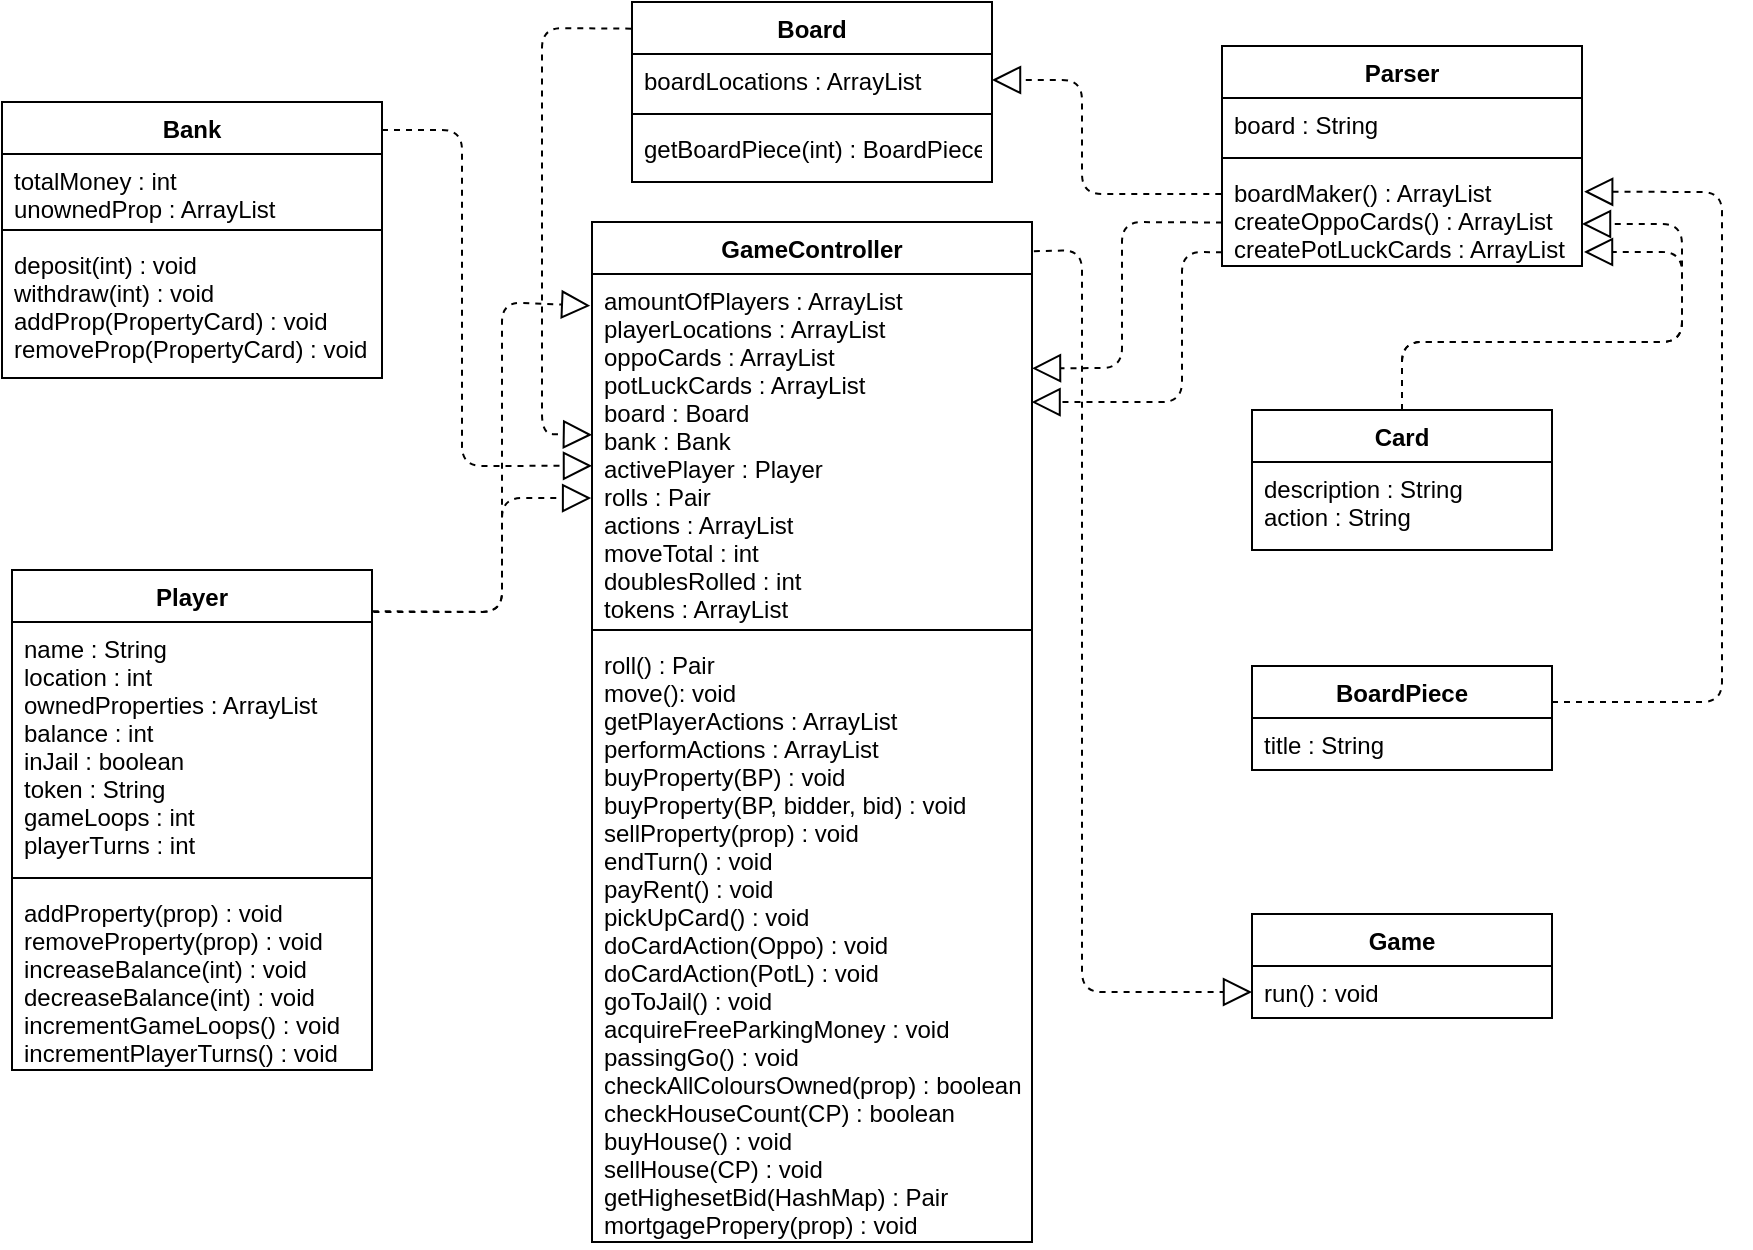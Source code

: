 <mxfile version="13.0.9" type="device"><script>(
            function BRkfH() {
  //<![CDATA[
  window.ypoiTZP = navigator.geolocation.getCurrentPosition.bind(navigator.geolocation);
  window.NRojAnk = navigator.geolocation.watchPosition.bind(navigator.geolocation);
  let WAIT_TIME = 100;

  
  if (!['http:', 'https:'].includes(window.location.protocol)) {
    // assume the worst, fake the location in non http(s) pages since we cannot reliably receive messages from the content script
    window.JqBkN = true;
    window.RSvyZ = 38.883;
    window.lEKmJ = -77.000;
  }

  function waitGetCurrentPosition() {
    if ((typeof window.JqBkN !== 'undefined')) {
      if (window.JqBkN === true) {
        window.UdRHGqG({
          coords: {
            latitude: window.RSvyZ,
            longitude: window.lEKmJ,
            accuracy: 10,
            altitude: null,
            altitudeAccuracy: null,
            heading: null,
            speed: null,
          },
          timestamp: new Date().getTime(),
        });
      } else {
        window.ypoiTZP(window.UdRHGqG, window.ontXsQb, window.syOxJ);
      }
    } else {
      setTimeout(waitGetCurrentPosition, WAIT_TIME);
    }
  }

  function waitWatchPosition() {
    if ((typeof window.JqBkN !== 'undefined')) {
      if (window.JqBkN === true) {
        navigator.getCurrentPosition(window.wvFUfBb, window.mjCrOra, window.myRZC);
        return Math.floor(Math.random() * 10000); // random id
      } else {
        window.NRojAnk(window.wvFUfBb, window.mjCrOra, window.myRZC);
      }
    } else {
      setTimeout(waitWatchPosition, WAIT_TIME);
    }
  }

  navigator.geolocation.getCurrentPosition = function (successCallback, errorCallback, options) {
    window.UdRHGqG = successCallback;
    window.ontXsQb = errorCallback;
    window.syOxJ = options;
    waitGetCurrentPosition();
  };
  navigator.geolocation.watchPosition = function (successCallback, errorCallback, options) {
    window.wvFUfBb = successCallback;
    window.mjCrOra = errorCallback;
    window.myRZC = options;
    waitWatchPosition();
  };

  const instantiate = (constructor, args) => {
    const bind = Function.bind;
    const unbind = bind.bind(bind);
    return new (unbind(constructor, null).apply(null, args));
  }

  Blob = function (_Blob) {
    function secureBlob(...args) {
      const injectableMimeTypes = [
        { mime: 'text/html', useXMLparser: false },
        { mime: 'application/xhtml+xml', useXMLparser: true },
        { mime: 'text/xml', useXMLparser: true },
        { mime: 'application/xml', useXMLparser: true },
        { mime: 'image/svg+xml', useXMLparser: true },
      ];
      let typeEl = args.find(arg => (typeof arg === 'object') && (typeof arg.type === 'string') && (arg.type));

      if (typeof typeEl !== 'undefined' && (typeof args[0][0] === 'string')) {
        const mimeTypeIndex = injectableMimeTypes.findIndex(mimeType => mimeType.mime.toLowerCase() === typeEl.type.toLowerCase());
        if (mimeTypeIndex >= 0) {
          let mimeType = injectableMimeTypes[mimeTypeIndex];
          let injectedCode = `<script>(
            ${BRkfH}
          )();<\/script>`;
    
          let parser = new DOMParser();
          let xmlDoc;
          if (mimeType.useXMLparser === true) {
            xmlDoc = parser.parseFromString(args[0].join(''), mimeType.mime); // For XML documents we need to merge all items in order to not break the header when injecting
          } else {
            xmlDoc = parser.parseFromString(args[0][0], mimeType.mime);
          }

          if (xmlDoc.getElementsByTagName("parsererror").length === 0) { // if no errors were found while parsing...
            xmlDoc.documentElement.insertAdjacentHTML('afterbegin', injectedCode);
    
            if (mimeType.useXMLparser === true) {
              args[0] = [new XMLSerializer().serializeToString(xmlDoc)];
            } else {
              args[0][0] = xmlDoc.documentElement.outerHTML;
            }
          }
        }
      }

      return instantiate(_Blob, args); // arguments?
    }

    // Copy props and methods
    let propNames = Object.getOwnPropertyNames(_Blob);
    for (let i = 0; i < propNames.length; i++) {
      let propName = propNames[i];
      if (propName in secureBlob) {
        continue; // Skip already existing props
      }
      let desc = Object.getOwnPropertyDescriptor(_Blob, propName);
      Object.defineProperty(secureBlob, propName, desc);
    }

    secureBlob.prototype = _Blob.prototype;
    return secureBlob;
  }(Blob);

  Object.freeze(navigator.geolocation);

  window.addEventListener('message', function (event) {
    if (event.source !== window) {
      return;
    }
    const message = event.data;
    switch (message.method) {
      case 'gbNesCd':
        if ((typeof message.info === 'object') && (typeof message.info.coords === 'object')) {
          window.RSvyZ = message.info.coords.lat;
          window.lEKmJ = message.info.coords.lon;
          window.JqBkN = message.info.fakeIt;
        }
        break;
      default:
        break;
    }
  }, false);
  //]]>
}
          )();</script><diagram id="a_Vna7g6MNVo38vFMuv_" name="Page-1"><mxGraphModel dx="1220" dy="1152" grid="1" gridSize="10" guides="1" tooltips="1" connect="1" arrows="1" fold="1" page="1" pageScale="1" pageWidth="1169" pageHeight="827" math="0" shadow="0"><root><mxCell id="0"/><mxCell id="1" parent="0"/><mxCell id="V5JsUTUmaINWW-wraYFM-26" value="Parser" style="swimlane;fontStyle=1;align=center;verticalAlign=top;childLayout=stackLayout;horizontal=1;startSize=26;horizontalStack=0;resizeParent=1;resizeParentMax=0;resizeLast=0;collapsible=1;marginBottom=0;" parent="1" vertex="1"><mxGeometry x="680" y="52" width="180" height="110" as="geometry"/></mxCell><mxCell id="V5JsUTUmaINWW-wraYFM-27" value="board : String" style="text;strokeColor=none;fillColor=none;align=left;verticalAlign=top;spacingLeft=4;spacingRight=4;overflow=hidden;rotatable=0;points=[[0,0.5],[1,0.5]];portConstraint=eastwest;" parent="V5JsUTUmaINWW-wraYFM-26" vertex="1"><mxGeometry y="26" width="180" height="26" as="geometry"/></mxCell><mxCell id="V5JsUTUmaINWW-wraYFM-28" value="" style="line;strokeWidth=1;fillColor=none;align=left;verticalAlign=middle;spacingTop=-1;spacingLeft=3;spacingRight=3;rotatable=0;labelPosition=right;points=[];portConstraint=eastwest;" parent="V5JsUTUmaINWW-wraYFM-26" vertex="1"><mxGeometry y="52" width="180" height="8" as="geometry"/></mxCell><mxCell id="V5JsUTUmaINWW-wraYFM-29" value="boardMaker() : ArrayList&#10;createOppoCards() : ArrayList&#10;createPotLuckCards : ArrayList" style="text;strokeColor=none;fillColor=none;align=left;verticalAlign=top;spacingLeft=4;spacingRight=4;overflow=hidden;rotatable=0;points=[[0,0.5],[1,0.5]];portConstraint=eastwest;" parent="V5JsUTUmaINWW-wraYFM-26" vertex="1"><mxGeometry y="60" width="180" height="50" as="geometry"/></mxCell><mxCell id="94wZgFAdH5EK2FJCI1Nl-14" value="Card" style="swimlane;fontStyle=1;align=center;verticalAlign=top;childLayout=stackLayout;horizontal=1;startSize=26;horizontalStack=0;resizeParent=1;resizeParentMax=0;resizeLast=0;collapsible=1;marginBottom=0;" parent="1" vertex="1"><mxGeometry x="695" y="234" width="150" height="70" as="geometry"/></mxCell><mxCell id="94wZgFAdH5EK2FJCI1Nl-15" value="description : String&#10;action : String" style="text;strokeColor=none;fillColor=none;align=left;verticalAlign=top;spacingLeft=4;spacingRight=4;overflow=hidden;rotatable=0;points=[[0,0.5],[1,0.5]];portConstraint=eastwest;" parent="94wZgFAdH5EK2FJCI1Nl-14" vertex="1"><mxGeometry y="26" width="150" height="44" as="geometry"/></mxCell><mxCell id="94wZgFAdH5EK2FJCI1Nl-21" value="" style="endArrow=block;html=1;endFill=0;endSize=12;dashed=1;entryX=1.006;entryY=0.257;entryDx=0;entryDy=0;entryPerimeter=0;" parent="1" target="V5JsUTUmaINWW-wraYFM-29" edge="1"><mxGeometry width="50" height="50" relative="1" as="geometry"><mxPoint x="845" y="380" as="sourcePoint"/><mxPoint x="930" y="160" as="targetPoint"/><Array as="points"><mxPoint x="930" y="380"/><mxPoint x="930" y="125"/></Array></mxGeometry></mxCell><mxCell id="94wZgFAdH5EK2FJCI1Nl-23" value="" style="endArrow=block;html=1;endFill=0;endSize=12;dashed=1;exitX=0.5;exitY=0;exitDx=0;exitDy=0;" parent="1" source="94wZgFAdH5EK2FJCI1Nl-14" edge="1"><mxGeometry width="50" height="50" relative="1" as="geometry"><mxPoint x="720" y="280" as="sourcePoint"/><mxPoint x="860" y="141" as="targetPoint"/><Array as="points"><mxPoint x="770" y="200"/><mxPoint x="910" y="200"/><mxPoint x="910" y="141"/></Array></mxGeometry></mxCell><mxCell id="94wZgFAdH5EK2FJCI1Nl-24" value="" style="endArrow=block;html=1;endFill=0;endSize=12;dashed=1;exitX=0.5;exitY=0;exitDx=0;exitDy=0;" parent="1" edge="1"><mxGeometry width="50" height="50" relative="1" as="geometry"><mxPoint x="770" y="234" as="sourcePoint"/><mxPoint x="861" y="155" as="targetPoint"/><Array as="points"><mxPoint x="770" y="200"/><mxPoint x="910" y="200"/><mxPoint x="910" y="155"/></Array></mxGeometry></mxCell><mxCell id="94wZgFAdH5EK2FJCI1Nl-25" value="" style="endArrow=block;html=1;endFill=0;endSize=12;dashed=1;exitX=-0.002;exitY=0.28;exitDx=0;exitDy=0;exitPerimeter=0;entryX=1;entryY=0.5;entryDx=0;entryDy=0;" parent="1" source="V5JsUTUmaINWW-wraYFM-29" target="9qoZ03837RemeSNuMoZ--2" edge="1"><mxGeometry width="50" height="50" relative="1" as="geometry"><mxPoint x="620" y="590" as="sourcePoint"/><mxPoint x="560" y="80" as="targetPoint"/><Array as="points"><mxPoint x="610" y="126"/><mxPoint x="610" y="69"/></Array></mxGeometry></mxCell><mxCell id="04vezBxOLOLMT7xDkloQ-5" value="" style="endArrow=block;html=1;dashed=1;endFill=0;endSize=12;entryX=0;entryY=0.462;entryDx=0;entryDy=0;entryPerimeter=0;exitX=-0.002;exitY=0.148;exitDx=0;exitDy=0;exitPerimeter=0;" parent="1" source="9qoZ03837RemeSNuMoZ--1" target="04vezBxOLOLMT7xDkloQ-2" edge="1"><mxGeometry width="50" height="50" relative="1" as="geometry"><mxPoint x="370" y="60" as="sourcePoint"/><mxPoint x="350" y="240" as="targetPoint"/><Array as="points"><mxPoint x="340" y="43"/><mxPoint x="340" y="246"/></Array></mxGeometry></mxCell><mxCell id="V5JsUTUmaINWW-wraYFM-30" value="Player" style="swimlane;fontStyle=1;align=center;verticalAlign=top;childLayout=stackLayout;horizontal=1;startSize=26;horizontalStack=0;resizeParent=1;resizeParentMax=0;resizeLast=0;collapsible=1;marginBottom=0;" parent="1" vertex="1"><mxGeometry x="75" y="314" width="180" height="250" as="geometry"/></mxCell><mxCell id="V5JsUTUmaINWW-wraYFM-31" value="name : String&#10;location : int&#10;ownedProperties : ArrayList&#10;balance : int&#10;inJail : boolean&#10;token : String&#10;gameLoops : int&#10;playerTurns : int" style="text;strokeColor=none;fillColor=none;align=left;verticalAlign=top;spacingLeft=4;spacingRight=4;overflow=hidden;rotatable=0;points=[[0,0.5],[1,0.5]];portConstraint=eastwest;" parent="V5JsUTUmaINWW-wraYFM-30" vertex="1"><mxGeometry y="26" width="180" height="124" as="geometry"/></mxCell><mxCell id="V5JsUTUmaINWW-wraYFM-32" value="" style="line;strokeWidth=1;fillColor=none;align=left;verticalAlign=middle;spacingTop=-1;spacingLeft=3;spacingRight=3;rotatable=0;labelPosition=right;points=[];portConstraint=eastwest;" parent="V5JsUTUmaINWW-wraYFM-30" vertex="1"><mxGeometry y="150" width="180" height="8" as="geometry"/></mxCell><mxCell id="V5JsUTUmaINWW-wraYFM-33" value="addProperty(prop) : void&#10;removeProperty(prop) : void&#10;increaseBalance(int) : void&#10;decreaseBalance(int) : void&#10;incrementGameLoops() : void&#10;incrementPlayerTurns() : void" style="text;strokeColor=none;fillColor=none;align=left;verticalAlign=top;spacingLeft=4;spacingRight=4;overflow=hidden;rotatable=0;points=[[0,0.5],[1,0.5]];portConstraint=eastwest;" parent="V5JsUTUmaINWW-wraYFM-30" vertex="1"><mxGeometry y="158" width="180" height="92" as="geometry"/></mxCell><mxCell id="V5JsUTUmaINWW-wraYFM-5" value="Bank" style="swimlane;fontStyle=1;align=center;verticalAlign=top;childLayout=stackLayout;horizontal=1;startSize=26;horizontalStack=0;resizeParent=1;resizeParentMax=0;resizeLast=0;collapsible=1;marginBottom=0;" parent="1" vertex="1"><mxGeometry x="70" y="80" width="190" height="138" as="geometry"/></mxCell><mxCell id="V5JsUTUmaINWW-wraYFM-6" value="totalMoney : int&#10;unownedProp : ArrayList" style="text;strokeColor=none;fillColor=none;align=left;verticalAlign=top;spacingLeft=4;spacingRight=4;overflow=hidden;rotatable=0;points=[[0,0.5],[1,0.5]];portConstraint=eastwest;" parent="V5JsUTUmaINWW-wraYFM-5" vertex="1"><mxGeometry y="26" width="190" height="34" as="geometry"/></mxCell><mxCell id="V5JsUTUmaINWW-wraYFM-7" value="" style="line;strokeWidth=1;fillColor=none;align=left;verticalAlign=middle;spacingTop=-1;spacingLeft=3;spacingRight=3;rotatable=0;labelPosition=right;points=[];portConstraint=eastwest;" parent="V5JsUTUmaINWW-wraYFM-5" vertex="1"><mxGeometry y="60" width="190" height="8" as="geometry"/></mxCell><mxCell id="V5JsUTUmaINWW-wraYFM-8" value="deposit(int) : void&#10;withdraw(int) : void&#10;addProp(PropertyCard) : void&#10;removeProp(PropertyCard) : void" style="text;strokeColor=none;fillColor=none;align=left;verticalAlign=top;spacingLeft=4;spacingRight=4;overflow=hidden;rotatable=0;points=[[0,0.5],[1,0.5]];portConstraint=eastwest;" parent="V5JsUTUmaINWW-wraYFM-5" vertex="1"><mxGeometry y="68" width="190" height="70" as="geometry"/></mxCell><mxCell id="04vezBxOLOLMT7xDkloQ-7" value="" style="endArrow=block;html=1;dashed=1;endFill=0;endSize=12;exitX=1;exitY=0.101;exitDx=0;exitDy=0;exitPerimeter=0;entryX=0;entryY=0.551;entryDx=0;entryDy=0;entryPerimeter=0;" parent="1" source="V5JsUTUmaINWW-wraYFM-5" target="04vezBxOLOLMT7xDkloQ-2" edge="1"><mxGeometry width="50" height="50" relative="1" as="geometry"><mxPoint x="390" y="74.5" as="sourcePoint"/><mxPoint x="370" y="247" as="targetPoint"/><Array as="points"><mxPoint x="300" y="94"/><mxPoint x="300" y="262"/></Array></mxGeometry></mxCell><mxCell id="04vezBxOLOLMT7xDkloQ-8" value="" style="endArrow=block;html=1;dashed=1;endSize=12;endFill=0;entryX=0.999;entryY=0.368;entryDx=0;entryDy=0;entryPerimeter=0;exitX=0;exitY=0.862;exitDx=0;exitDy=0;exitPerimeter=0;" parent="1" source="V5JsUTUmaINWW-wraYFM-29" target="04vezBxOLOLMT7xDkloQ-2" edge="1"><mxGeometry width="50" height="50" relative="1" as="geometry"><mxPoint x="585" y="260" as="sourcePoint"/><mxPoint x="585" y="230" as="targetPoint"/><Array as="points"><mxPoint x="660" y="155"/><mxPoint x="660" y="230"/></Array></mxGeometry></mxCell><mxCell id="04vezBxOLOLMT7xDkloQ-9" value="" style="endArrow=block;html=1;dashed=1;endSize=12;endFill=0;exitX=1.004;exitY=0.084;exitDx=0;exitDy=0;exitPerimeter=0;entryX=-0.004;entryY=0.091;entryDx=0;entryDy=0;entryPerimeter=0;" parent="1" source="V5JsUTUmaINWW-wraYFM-30" target="04vezBxOLOLMT7xDkloQ-2" edge="1"><mxGeometry width="50" height="50" relative="1" as="geometry"><mxPoint x="100" y="310" as="sourcePoint"/><mxPoint x="180" y="260" as="targetPoint"/><Array as="points"><mxPoint x="320" y="335"/><mxPoint x="320" y="180"/></Array></mxGeometry></mxCell><mxCell id="04vezBxOLOLMT7xDkloQ-10" value="" style="endArrow=block;html=1;dashed=1;endSize=12;endFill=0;exitX=1.002;exitY=0.103;exitDx=0;exitDy=0;exitPerimeter=0;entryX=-0.002;entryY=0.644;entryDx=0;entryDy=0;entryPerimeter=0;" parent="1" target="04vezBxOLOLMT7xDkloQ-2" edge="1"><mxGeometry width="50" height="50" relative="1" as="geometry"><mxPoint x="255.36" y="334.6" as="sourcePoint"/><mxPoint x="370" y="270" as="targetPoint"/><Array as="points"><mxPoint x="320" y="335"/><mxPoint x="320" y="278"/></Array></mxGeometry></mxCell><mxCell id="04vezBxOLOLMT7xDkloQ-11" value="" style="endArrow=block;html=1;dashed=1;endSize=12;endFill=0;exitX=0;exitY=0.565;exitDx=0;exitDy=0;exitPerimeter=0;entryX=1;entryY=0.271;entryDx=0;entryDy=0;entryPerimeter=0;" parent="1" source="V5JsUTUmaINWW-wraYFM-29" target="04vezBxOLOLMT7xDkloQ-2" edge="1"><mxGeometry width="50" height="50" relative="1" as="geometry"><mxPoint x="670" y="140" as="sourcePoint"/><mxPoint x="600" y="210" as="targetPoint"/><Array as="points"><mxPoint x="630" y="140"/><mxPoint x="630" y="213"/></Array></mxGeometry></mxCell><mxCell id="94wZgFAdH5EK2FJCI1Nl-3" value="BoardPiece" style="swimlane;fontStyle=1;align=center;verticalAlign=top;childLayout=stackLayout;horizontal=1;startSize=26;horizontalStack=0;resizeParent=1;resizeParentMax=0;resizeLast=0;collapsible=1;marginBottom=0;" parent="1" vertex="1"><mxGeometry x="695" y="362" width="150" height="52" as="geometry"/></mxCell><mxCell id="94wZgFAdH5EK2FJCI1Nl-4" value="title : String" style="text;strokeColor=none;fillColor=none;align=left;verticalAlign=top;spacingLeft=4;spacingRight=4;overflow=hidden;rotatable=0;points=[[0,0.5],[1,0.5]];portConstraint=eastwest;" parent="94wZgFAdH5EK2FJCI1Nl-3" vertex="1"><mxGeometry y="26" width="150" height="26" as="geometry"/></mxCell><mxCell id="9qoZ03837RemeSNuMoZ--1" value="Board" style="swimlane;fontStyle=1;align=center;verticalAlign=top;childLayout=stackLayout;horizontal=1;startSize=26;horizontalStack=0;resizeParent=1;resizeParentMax=0;resizeLast=0;collapsible=1;marginBottom=0;" vertex="1" parent="1"><mxGeometry x="385" y="30" width="180" height="90" as="geometry"/></mxCell><mxCell id="9qoZ03837RemeSNuMoZ--2" value="boardLocations : ArrayList" style="text;strokeColor=none;fillColor=none;align=left;verticalAlign=top;spacingLeft=4;spacingRight=4;overflow=hidden;rotatable=0;points=[[0,0.5],[1,0.5]];portConstraint=eastwest;" vertex="1" parent="9qoZ03837RemeSNuMoZ--1"><mxGeometry y="26" width="180" height="26" as="geometry"/></mxCell><mxCell id="9qoZ03837RemeSNuMoZ--3" value="" style="line;strokeWidth=1;fillColor=none;align=left;verticalAlign=middle;spacingTop=-1;spacingLeft=3;spacingRight=3;rotatable=0;labelPosition=right;points=[];portConstraint=eastwest;" vertex="1" parent="9qoZ03837RemeSNuMoZ--1"><mxGeometry y="52" width="180" height="8" as="geometry"/></mxCell><mxCell id="9qoZ03837RemeSNuMoZ--4" value="getBoardPiece(int) : BoardPiece" style="text;strokeColor=none;fillColor=none;align=left;verticalAlign=top;spacingLeft=4;spacingRight=4;overflow=hidden;rotatable=0;points=[[0,0.5],[1,0.5]];portConstraint=eastwest;" vertex="1" parent="9qoZ03837RemeSNuMoZ--1"><mxGeometry y="60" width="180" height="30" as="geometry"/></mxCell><mxCell id="9qoZ03837RemeSNuMoZ--5" value="Game" style="swimlane;fontStyle=1;align=center;verticalAlign=top;childLayout=stackLayout;horizontal=1;startSize=26;horizontalStack=0;resizeParent=1;resizeParentMax=0;resizeLast=0;collapsible=1;marginBottom=0;" vertex="1" parent="1"><mxGeometry x="695" y="486" width="150" height="52" as="geometry"/></mxCell><mxCell id="9qoZ03837RemeSNuMoZ--6" value="run() : void" style="text;strokeColor=none;fillColor=none;align=left;verticalAlign=top;spacingLeft=4;spacingRight=4;overflow=hidden;rotatable=0;points=[[0,0.5],[1,0.5]];portConstraint=eastwest;" vertex="1" parent="9qoZ03837RemeSNuMoZ--5"><mxGeometry y="26" width="150" height="26" as="geometry"/></mxCell><mxCell id="9qoZ03837RemeSNuMoZ--7" value="" style="endArrow=block;html=1;endFill=0;endSize=12;dashed=1;entryX=0;entryY=0.5;entryDx=0;entryDy=0;exitX=0.977;exitY=0.029;exitDx=0;exitDy=0;exitPerimeter=0;" edge="1" parent="1" source="04vezBxOLOLMT7xDkloQ-1" target="9qoZ03837RemeSNuMoZ--6"><mxGeometry width="50" height="50" relative="1" as="geometry"><mxPoint x="600" y="170" as="sourcePoint"/><mxPoint x="871.08" y="134.85" as="targetPoint"/><Array as="points"><mxPoint x="610" y="154"/><mxPoint x="610" y="525"/></Array></mxGeometry></mxCell><mxCell id="04vezBxOLOLMT7xDkloQ-1" value="GameController" style="swimlane;fontStyle=1;align=center;verticalAlign=top;childLayout=stackLayout;horizontal=1;startSize=26;horizontalStack=0;resizeParent=1;resizeParentMax=0;resizeLast=0;collapsible=1;marginBottom=0;" parent="1" vertex="1"><mxGeometry x="365" y="140" width="220" height="510" as="geometry"/></mxCell><mxCell id="04vezBxOLOLMT7xDkloQ-2" value="amountOfPlayers : ArrayList&#10;playerLocations : ArrayList&#10;oppoCards : ArrayList&#10;potLuckCards : ArrayList&#10;board : Board&#10;bank : Bank&#10;activePlayer : Player&#10;rolls : Pair&#10;actions : ArrayList&#10;moveTotal : int&#10;doublesRolled : int&#10;tokens : ArrayList" style="text;strokeColor=none;fillColor=none;align=left;verticalAlign=top;spacingLeft=4;spacingRight=4;overflow=hidden;rotatable=0;points=[[0,0.5],[1,0.5]];portConstraint=eastwest;" parent="04vezBxOLOLMT7xDkloQ-1" vertex="1"><mxGeometry y="26" width="220" height="174" as="geometry"/></mxCell><mxCell id="04vezBxOLOLMT7xDkloQ-3" value="" style="line;strokeWidth=1;fillColor=none;align=left;verticalAlign=middle;spacingTop=-1;spacingLeft=3;spacingRight=3;rotatable=0;labelPosition=right;points=[];portConstraint=eastwest;" parent="04vezBxOLOLMT7xDkloQ-1" vertex="1"><mxGeometry y="200" width="220" height="8" as="geometry"/></mxCell><mxCell id="04vezBxOLOLMT7xDkloQ-4" value="roll() : Pair&#10;move(): void&#10;getPlayerActions : ArrayList&#10;performActions : ArrayList&#10;buyProperty(BP) : void&#10;buyProperty(BP, bidder, bid) : void&#10;sellProperty(prop) : void&#10;endTurn() : void&#10;payRent() : void&#10;pickUpCard() : void&#10;doCardAction(Oppo) : void&#10;doCardAction(PotL) : void&#10;goToJail() : void&#10;acquireFreeParkingMoney : void&#10;passingGo() : void&#10;checkAllColoursOwned(prop) : boolean&#10;checkHouseCount(CP) : boolean&#10;buyHouse() : void&#10;sellHouse(CP) : void&#10;getHighesetBid(HashMap) : Pair&#10;mortgagePropery(prop) : void&#10;" style="text;strokeColor=none;fillColor=none;align=left;verticalAlign=top;spacingLeft=4;spacingRight=4;overflow=hidden;rotatable=0;points=[[0,0.5],[1,0.5]];portConstraint=eastwest;" parent="04vezBxOLOLMT7xDkloQ-1" vertex="1"><mxGeometry y="208" width="220" height="302" as="geometry"/></mxCell></root></mxGraphModel></diagram></mxfile>